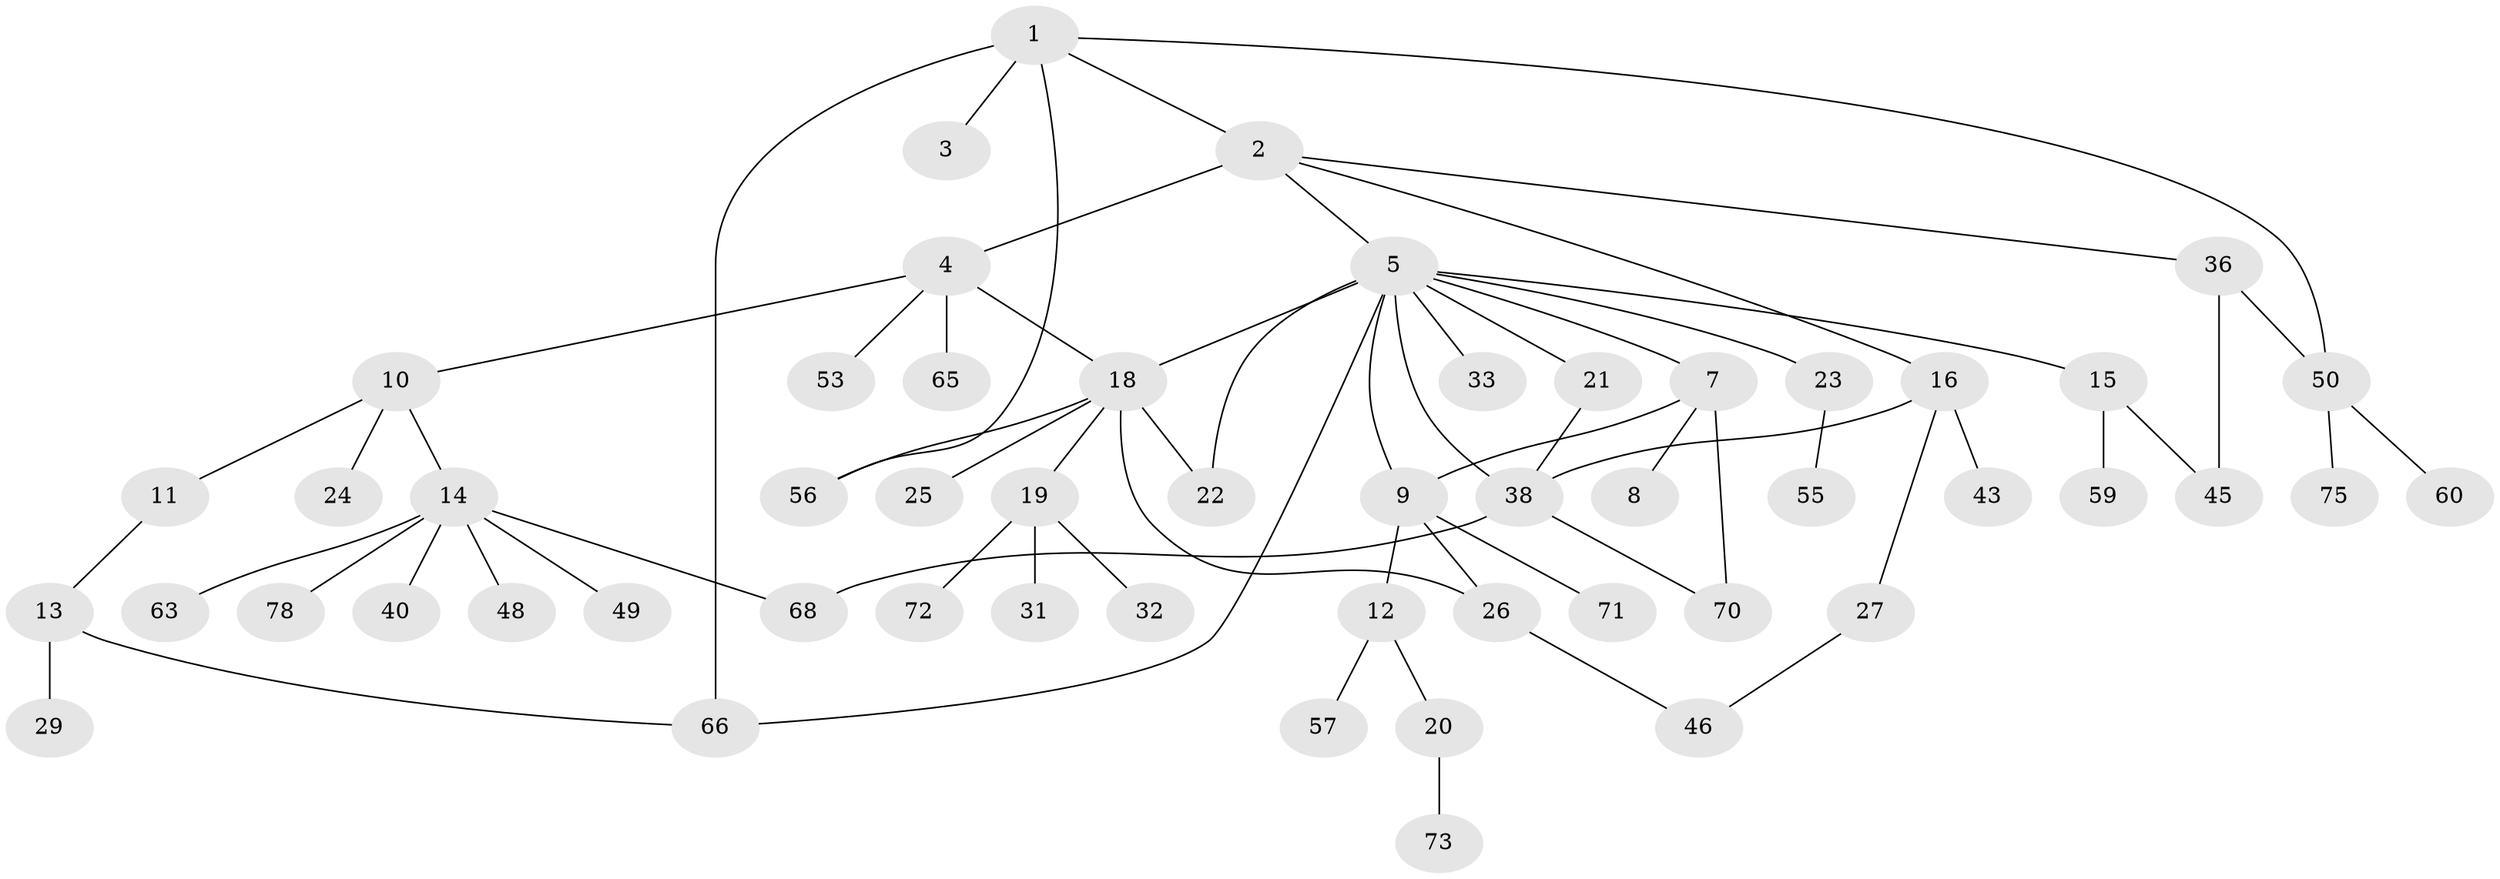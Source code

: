 // original degree distribution, {5: 0.0641025641025641, 2: 0.3076923076923077, 4: 0.07692307692307693, 9: 0.01282051282051282, 1: 0.34615384615384615, 3: 0.16666666666666666, 6: 0.02564102564102564}
// Generated by graph-tools (version 1.1) at 2025/10/02/27/25 16:10:54]
// undirected, 54 vertices, 67 edges
graph export_dot {
graph [start="1"]
  node [color=gray90,style=filled];
  1 [super="+47"];
  2 [super="+17"];
  3 [super="+64"];
  4 [super="+35"];
  5 [super="+6"];
  7 [super="+51"];
  8;
  9 [super="+44"];
  10;
  11;
  12 [super="+69"];
  13 [super="+77"];
  14 [super="+28"];
  15;
  16 [super="+30"];
  18 [super="+61"];
  19 [super="+41"];
  20;
  21;
  22 [super="+39"];
  23 [super="+34"];
  24;
  25;
  26;
  27 [super="+67"];
  29 [super="+37"];
  31;
  32;
  33 [super="+54"];
  36 [super="+42"];
  38 [super="+74"];
  40;
  43;
  45 [super="+62"];
  46;
  48;
  49 [super="+58"];
  50 [super="+52"];
  53;
  55;
  56 [super="+76"];
  57;
  59;
  60;
  63;
  65;
  66;
  68;
  70;
  71;
  72;
  73;
  75;
  78;
  1 -- 2;
  1 -- 3;
  1 -- 56;
  1 -- 66;
  1 -- 50;
  2 -- 4 [weight=2];
  2 -- 5;
  2 -- 16;
  2 -- 36;
  4 -- 10;
  4 -- 65;
  4 -- 18;
  4 -- 53;
  5 -- 7;
  5 -- 15;
  5 -- 18;
  5 -- 21;
  5 -- 33;
  5 -- 38;
  5 -- 66;
  5 -- 22;
  5 -- 23;
  5 -- 9;
  7 -- 8;
  7 -- 9;
  7 -- 70;
  9 -- 12;
  9 -- 26;
  9 -- 71;
  10 -- 11;
  10 -- 14;
  10 -- 24;
  11 -- 13;
  12 -- 20;
  12 -- 57;
  13 -- 29;
  13 -- 66;
  14 -- 40;
  14 -- 48;
  14 -- 78;
  14 -- 68;
  14 -- 49;
  14 -- 63;
  15 -- 59;
  15 -- 45;
  16 -- 27;
  16 -- 43;
  16 -- 38;
  18 -- 19;
  18 -- 25;
  18 -- 26;
  18 -- 56;
  18 -- 22;
  19 -- 31;
  19 -- 32;
  19 -- 72;
  20 -- 73;
  21 -- 38;
  23 -- 55;
  26 -- 46;
  27 -- 46;
  36 -- 50;
  36 -- 45;
  38 -- 68;
  38 -- 70;
  50 -- 60;
  50 -- 75;
}
